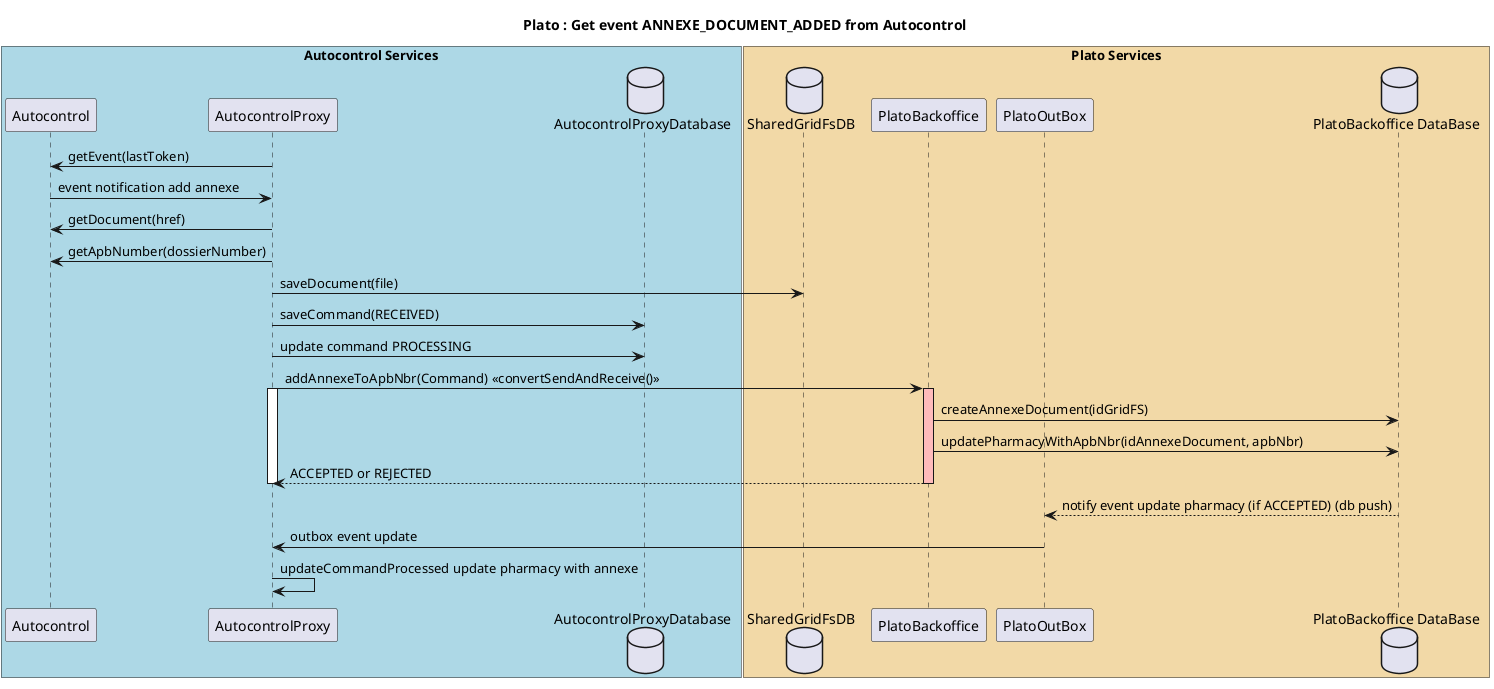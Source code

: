 @startuml
title Plato : Get event ANNEXE_DOCUMENT_ADDED from Autocontrol

box "Autocontrol Services" #LightBlue
participant Autocontrol
participant AutocontrolProxy
database AutocontrolProxyDatabase
end box

box "Plato Services" #f2d9a7
database SharedGridFsDB
participant PlatoBackoffice
participant PlatoOutBox
database "PlatoBackoffice DataBase"
end box
Autocontrol <- AutocontrolProxy: getEvent(lastToken)
Autocontrol -> AutocontrolProxy: event notification add annexe
Autocontrol <- AutocontrolProxy: getDocument(href)
Autocontrol <- AutocontrolProxy: getApbNumber(dossierNumber)
AutocontrolProxy -> SharedGridFsDB: saveDocument(file)
AutocontrolProxy -> AutocontrolProxyDatabase: saveCommand(RECEIVED)

AutocontrolProxy -> AutocontrolProxyDatabase: update command PROCESSING
AutocontrolProxy -> PlatoBackoffice: addAnnexeToApbNbr(Command) <<convertSendAndReceive()>>


activate AutocontrolProxy
    activate PlatoBackoffice #FFBBBB

    PlatoBackoffice -> "PlatoBackoffice DataBase": createAnnexeDocument(idGridFS)
    PlatoBackoffice -> "PlatoBackoffice DataBase": updatePharmacyWithApbNbr(idAnnexeDocument, apbNbr)
    return ACCEPTED or REJECTED
    deactivate PlatoBackoffice
deactivate AutocontrolProxy
    PlatoOutBox <-- "PlatoBackoffice DataBase" : notify event update pharmacy (if ACCEPTED) (db push)

PlatoOutBox -> AutocontrolProxy: outbox event update

AutocontrolProxy -> AutocontrolProxy : updateCommandProcessed update pharmacy with annexe




@enduml